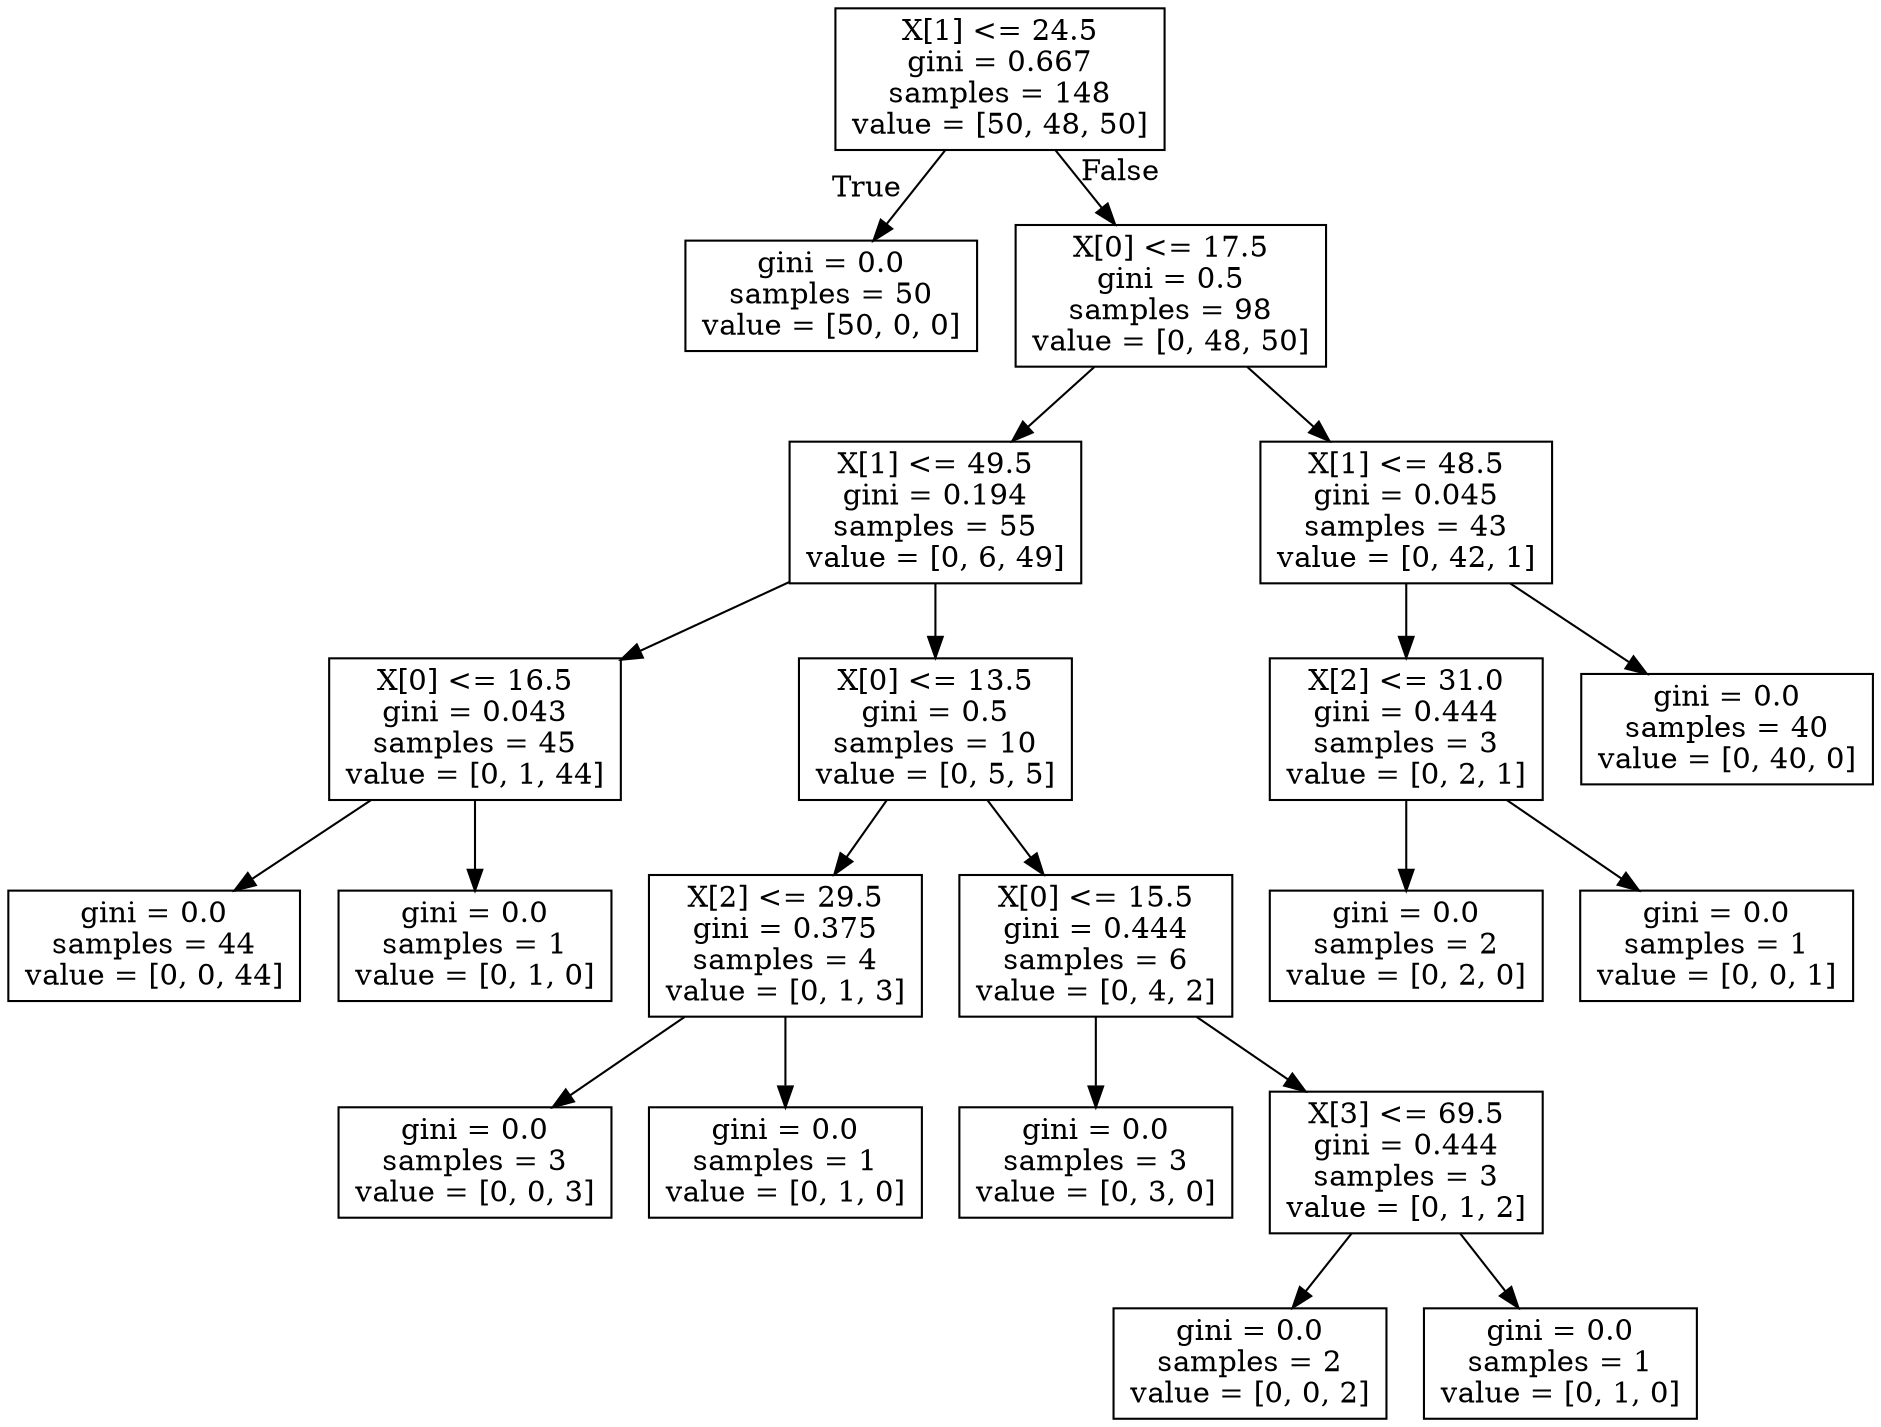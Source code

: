 digraph Tree {
node [shape=box] ;
0 [label="X[1] <= 24.5\ngini = 0.667\nsamples = 148\nvalue = [50, 48, 50]"] ;
1 [label="gini = 0.0\nsamples = 50\nvalue = [50, 0, 0]"] ;
0 -> 1 [labeldistance=2.5, labelangle=45, headlabel="True"] ;
2 [label="X[0] <= 17.5\ngini = 0.5\nsamples = 98\nvalue = [0, 48, 50]"] ;
0 -> 2 [labeldistance=2.5, labelangle=-45, headlabel="False"] ;
3 [label="X[1] <= 49.5\ngini = 0.194\nsamples = 55\nvalue = [0, 6, 49]"] ;
2 -> 3 ;
4 [label="X[0] <= 16.5\ngini = 0.043\nsamples = 45\nvalue = [0, 1, 44]"] ;
3 -> 4 ;
5 [label="gini = 0.0\nsamples = 44\nvalue = [0, 0, 44]"] ;
4 -> 5 ;
6 [label="gini = 0.0\nsamples = 1\nvalue = [0, 1, 0]"] ;
4 -> 6 ;
7 [label="X[0] <= 13.5\ngini = 0.5\nsamples = 10\nvalue = [0, 5, 5]"] ;
3 -> 7 ;
8 [label="X[2] <= 29.5\ngini = 0.375\nsamples = 4\nvalue = [0, 1, 3]"] ;
7 -> 8 ;
9 [label="gini = 0.0\nsamples = 3\nvalue = [0, 0, 3]"] ;
8 -> 9 ;
10 [label="gini = 0.0\nsamples = 1\nvalue = [0, 1, 0]"] ;
8 -> 10 ;
11 [label="X[0] <= 15.5\ngini = 0.444\nsamples = 6\nvalue = [0, 4, 2]"] ;
7 -> 11 ;
12 [label="gini = 0.0\nsamples = 3\nvalue = [0, 3, 0]"] ;
11 -> 12 ;
13 [label="X[3] <= 69.5\ngini = 0.444\nsamples = 3\nvalue = [0, 1, 2]"] ;
11 -> 13 ;
14 [label="gini = 0.0\nsamples = 2\nvalue = [0, 0, 2]"] ;
13 -> 14 ;
15 [label="gini = 0.0\nsamples = 1\nvalue = [0, 1, 0]"] ;
13 -> 15 ;
16 [label="X[1] <= 48.5\ngini = 0.045\nsamples = 43\nvalue = [0, 42, 1]"] ;
2 -> 16 ;
17 [label="X[2] <= 31.0\ngini = 0.444\nsamples = 3\nvalue = [0, 2, 1]"] ;
16 -> 17 ;
18 [label="gini = 0.0\nsamples = 2\nvalue = [0, 2, 0]"] ;
17 -> 18 ;
19 [label="gini = 0.0\nsamples = 1\nvalue = [0, 0, 1]"] ;
17 -> 19 ;
20 [label="gini = 0.0\nsamples = 40\nvalue = [0, 40, 0]"] ;
16 -> 20 ;
}